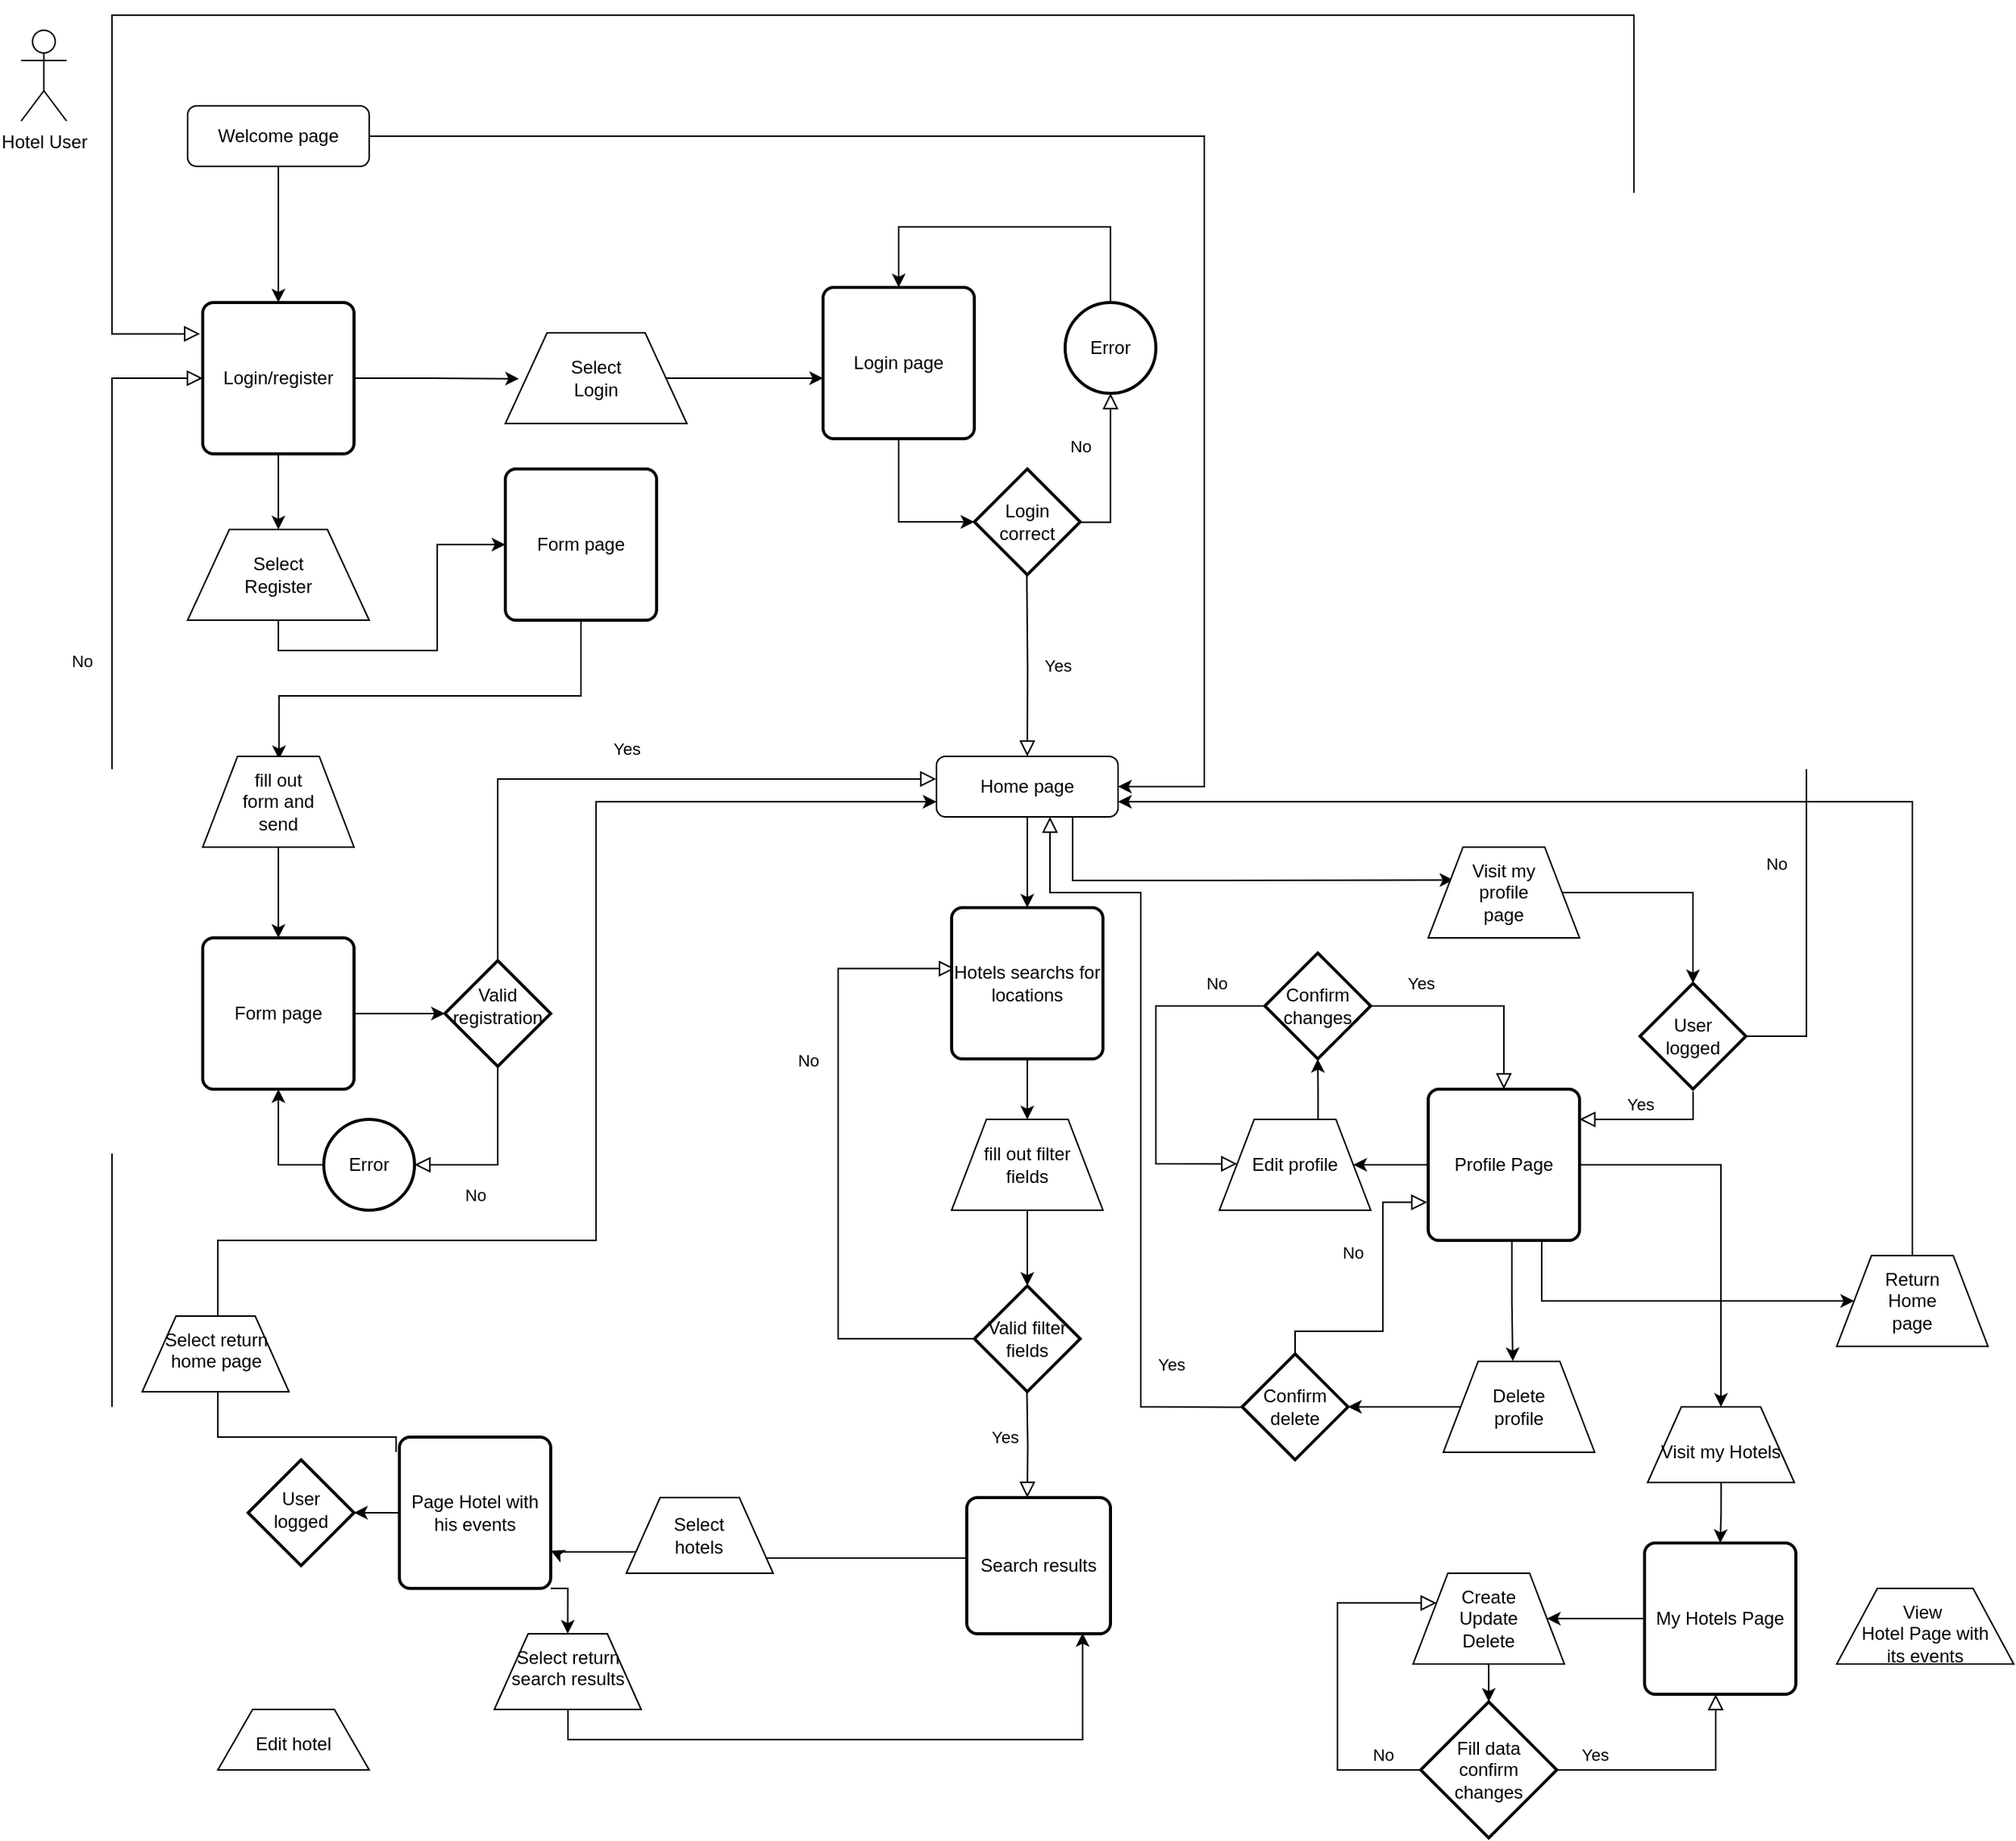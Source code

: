 <mxfile version="22.1.3" type="github">
  <diagram id="C5RBs43oDa-KdzZeNtuy" name="Page-1">
    <mxGraphModel dx="1000" dy="1716" grid="1" gridSize="10" guides="1" tooltips="1" connect="1" arrows="1" fold="1" page="1" pageScale="1" pageWidth="827" pageHeight="1169" math="0" shadow="0">
      <root>
        <mxCell id="WIyWlLk6GJQsqaUBKTNV-0" />
        <mxCell id="WIyWlLk6GJQsqaUBKTNV-1" parent="WIyWlLk6GJQsqaUBKTNV-0" />
        <mxCell id="FIhfvnTf2BQYqZ3gfZuZ-0" value="Hotel User" style="shape=umlActor;verticalLabelPosition=bottom;verticalAlign=top;html=1;outlineConnect=0;" parent="WIyWlLk6GJQsqaUBKTNV-1" vertex="1">
          <mxGeometry x="20" y="10" width="30" height="60" as="geometry" />
        </mxCell>
        <mxCell id="FIhfvnTf2BQYqZ3gfZuZ-1" style="edgeStyle=orthogonalEdgeStyle;rounded=0;orthogonalLoop=1;jettySize=auto;html=1;exitX=0.5;exitY=1;exitDx=0;exitDy=0;" parent="WIyWlLk6GJQsqaUBKTNV-1" source="FIhfvnTf2BQYqZ3gfZuZ-2" target="FIhfvnTf2BQYqZ3gfZuZ-8" edge="1">
          <mxGeometry relative="1" as="geometry" />
        </mxCell>
        <mxCell id="FIhfvnTf2BQYqZ3gfZuZ-2" value="Welcome page" style="rounded=1;whiteSpace=wrap;html=1;fontSize=12;glass=0;strokeWidth=1;shadow=0;" parent="WIyWlLk6GJQsqaUBKTNV-1" vertex="1">
          <mxGeometry x="130" y="60" width="120" height="40" as="geometry" />
        </mxCell>
        <mxCell id="FIhfvnTf2BQYqZ3gfZuZ-3" value="Yes" style="rounded=0;html=1;jettySize=auto;orthogonalLoop=1;fontSize=11;endArrow=block;endFill=0;endSize=8;strokeWidth=1;shadow=0;labelBackgroundColor=none;edgeStyle=orthogonalEdgeStyle;" parent="WIyWlLk6GJQsqaUBKTNV-1" edge="1">
          <mxGeometry x="-0.152" y="-15" relative="1" as="geometry">
            <mxPoint as="offset" />
            <mxPoint x="684.75" y="910" as="sourcePoint" />
            <mxPoint x="685" y="980" as="targetPoint" />
          </mxGeometry>
        </mxCell>
        <mxCell id="FIhfvnTf2BQYqZ3gfZuZ-4" value="No" style="rounded=0;html=1;jettySize=auto;orthogonalLoop=1;fontSize=11;endArrow=block;endFill=0;endSize=8;strokeWidth=1;shadow=0;labelBackgroundColor=none;edgeStyle=orthogonalEdgeStyle;entryX=0.021;entryY=0.403;entryDx=0;entryDy=0;entryPerimeter=0;exitX=0;exitY=0.5;exitDx=0;exitDy=0;exitPerimeter=0;" parent="WIyWlLk6GJQsqaUBKTNV-1" source="FIhfvnTf2BQYqZ3gfZuZ-41" target="FIhfvnTf2BQYqZ3gfZuZ-38" edge="1">
          <mxGeometry x="0.333" y="20" relative="1" as="geometry">
            <mxPoint as="offset" />
            <mxPoint x="650" y="870" as="sourcePoint" />
            <mxPoint x="650" y="980" as="targetPoint" />
            <Array as="points">
              <mxPoint x="560" y="875" />
              <mxPoint x="560" y="630" />
            </Array>
          </mxGeometry>
        </mxCell>
        <mxCell id="FIhfvnTf2BQYqZ3gfZuZ-5" style="edgeStyle=orthogonalEdgeStyle;rounded=0;orthogonalLoop=1;jettySize=auto;html=1;exitX=0.5;exitY=1;exitDx=0;exitDy=0;entryX=0.5;entryY=0;entryDx=0;entryDy=0;" parent="WIyWlLk6GJQsqaUBKTNV-1" source="FIhfvnTf2BQYqZ3gfZuZ-6" target="FIhfvnTf2BQYqZ3gfZuZ-38" edge="1">
          <mxGeometry relative="1" as="geometry" />
        </mxCell>
        <mxCell id="FIhfvnTf2BQYqZ3gfZuZ-73" style="edgeStyle=orthogonalEdgeStyle;rounded=0;orthogonalLoop=1;jettySize=auto;html=1;exitX=0.75;exitY=1;exitDx=0;exitDy=0;entryX=0.834;entryY=0.362;entryDx=0;entryDy=0;entryPerimeter=0;" parent="WIyWlLk6GJQsqaUBKTNV-1" source="FIhfvnTf2BQYqZ3gfZuZ-6" target="FIhfvnTf2BQYqZ3gfZuZ-72" edge="1">
          <mxGeometry relative="1" as="geometry">
            <Array as="points">
              <mxPoint x="715" y="572" />
              <mxPoint x="811" y="572" />
            </Array>
          </mxGeometry>
        </mxCell>
        <mxCell id="FIhfvnTf2BQYqZ3gfZuZ-6" value="Home page" style="rounded=1;whiteSpace=wrap;html=1;fontSize=12;glass=0;strokeWidth=1;shadow=0;" parent="WIyWlLk6GJQsqaUBKTNV-1" vertex="1">
          <mxGeometry x="625" y="490" width="120" height="40" as="geometry" />
        </mxCell>
        <mxCell id="FIhfvnTf2BQYqZ3gfZuZ-7" style="edgeStyle=orthogonalEdgeStyle;rounded=0;orthogonalLoop=1;jettySize=auto;html=1;exitX=0.5;exitY=1;exitDx=0;exitDy=0;entryX=0.5;entryY=1;entryDx=0;entryDy=0;" parent="WIyWlLk6GJQsqaUBKTNV-1" source="FIhfvnTf2BQYqZ3gfZuZ-8" target="FIhfvnTf2BQYqZ3gfZuZ-21" edge="1">
          <mxGeometry relative="1" as="geometry" />
        </mxCell>
        <mxCell id="FIhfvnTf2BQYqZ3gfZuZ-8" value="Login/register" style="rounded=1;whiteSpace=wrap;html=1;absoluteArcSize=1;arcSize=14;strokeWidth=2;" parent="WIyWlLk6GJQsqaUBKTNV-1" vertex="1">
          <mxGeometry x="140" y="190" width="100" height="100" as="geometry" />
        </mxCell>
        <mxCell id="FIhfvnTf2BQYqZ3gfZuZ-9" value="" style="verticalLabelPosition=middle;verticalAlign=middle;html=1;shape=trapezoid;perimeter=trapezoidPerimeter;whiteSpace=wrap;size=0.23;arcSize=10;flipV=1;labelPosition=center;align=center;rotation=-180;" parent="WIyWlLk6GJQsqaUBKTNV-1" vertex="1">
          <mxGeometry x="340" y="210" width="120" height="60" as="geometry" />
        </mxCell>
        <mxCell id="FIhfvnTf2BQYqZ3gfZuZ-10" value="Select Login" style="text;html=1;strokeColor=none;fillColor=none;align=center;verticalAlign=middle;whiteSpace=wrap;rounded=0;" parent="WIyWlLk6GJQsqaUBKTNV-1" vertex="1">
          <mxGeometry x="150" y="345" width="60" height="30" as="geometry" />
        </mxCell>
        <mxCell id="FIhfvnTf2BQYqZ3gfZuZ-11" style="edgeStyle=orthogonalEdgeStyle;rounded=0;orthogonalLoop=1;jettySize=auto;html=1;exitX=1;exitY=0.5;exitDx=0;exitDy=0;entryX=0.925;entryY=0.506;entryDx=0;entryDy=0;entryPerimeter=0;" parent="WIyWlLk6GJQsqaUBKTNV-1" source="FIhfvnTf2BQYqZ3gfZuZ-8" target="FIhfvnTf2BQYqZ3gfZuZ-9" edge="1">
          <mxGeometry relative="1" as="geometry" />
        </mxCell>
        <mxCell id="FIhfvnTf2BQYqZ3gfZuZ-12" style="edgeStyle=orthogonalEdgeStyle;rounded=0;orthogonalLoop=1;jettySize=auto;html=1;exitX=0.5;exitY=1;exitDx=0;exitDy=0;entryX=0;entryY=0.5;entryDx=0;entryDy=0;entryPerimeter=0;" parent="WIyWlLk6GJQsqaUBKTNV-1" source="FIhfvnTf2BQYqZ3gfZuZ-13" target="FIhfvnTf2BQYqZ3gfZuZ-15" edge="1">
          <mxGeometry relative="1" as="geometry">
            <mxPoint x="600.333" y="340" as="targetPoint" />
          </mxGeometry>
        </mxCell>
        <mxCell id="FIhfvnTf2BQYqZ3gfZuZ-13" value="Login page" style="rounded=1;whiteSpace=wrap;html=1;absoluteArcSize=1;arcSize=14;strokeWidth=2;" parent="WIyWlLk6GJQsqaUBKTNV-1" vertex="1">
          <mxGeometry x="550" y="180" width="100" height="100" as="geometry" />
        </mxCell>
        <mxCell id="FIhfvnTf2BQYqZ3gfZuZ-14" style="edgeStyle=orthogonalEdgeStyle;rounded=0;orthogonalLoop=1;jettySize=auto;html=1;exitX=0;exitY=0.5;exitDx=0;exitDy=0;entryX=0;entryY=0.6;entryDx=0;entryDy=0;entryPerimeter=0;" parent="WIyWlLk6GJQsqaUBKTNV-1" source="FIhfvnTf2BQYqZ3gfZuZ-9" target="FIhfvnTf2BQYqZ3gfZuZ-13" edge="1">
          <mxGeometry relative="1" as="geometry">
            <mxPoint x="500" y="240" as="targetPoint" />
          </mxGeometry>
        </mxCell>
        <mxCell id="FIhfvnTf2BQYqZ3gfZuZ-15" value="Login correct" style="strokeWidth=2;html=1;shape=mxgraph.flowchart.decision;whiteSpace=wrap;" parent="WIyWlLk6GJQsqaUBKTNV-1" vertex="1">
          <mxGeometry x="650" y="300" width="70" height="70" as="geometry" />
        </mxCell>
        <mxCell id="FIhfvnTf2BQYqZ3gfZuZ-16" style="edgeStyle=orthogonalEdgeStyle;rounded=0;orthogonalLoop=1;jettySize=auto;html=1;exitX=0.5;exitY=0;exitDx=0;exitDy=0;exitPerimeter=0;entryX=0.5;entryY=0;entryDx=0;entryDy=0;" parent="WIyWlLk6GJQsqaUBKTNV-1" source="FIhfvnTf2BQYqZ3gfZuZ-17" target="FIhfvnTf2BQYqZ3gfZuZ-13" edge="1">
          <mxGeometry relative="1" as="geometry">
            <Array as="points">
              <mxPoint x="740" y="140" />
              <mxPoint x="600" y="140" />
            </Array>
          </mxGeometry>
        </mxCell>
        <mxCell id="FIhfvnTf2BQYqZ3gfZuZ-17" value="Error" style="strokeWidth=2;html=1;shape=mxgraph.flowchart.start_2;whiteSpace=wrap;" parent="WIyWlLk6GJQsqaUBKTNV-1" vertex="1">
          <mxGeometry x="710" y="190" width="60" height="60" as="geometry" />
        </mxCell>
        <mxCell id="FIhfvnTf2BQYqZ3gfZuZ-18" value="Yes" style="rounded=0;html=1;jettySize=auto;orthogonalLoop=1;fontSize=11;endArrow=block;endFill=0;endSize=8;strokeWidth=1;shadow=0;labelBackgroundColor=none;edgeStyle=orthogonalEdgeStyle;" parent="WIyWlLk6GJQsqaUBKTNV-1" target="FIhfvnTf2BQYqZ3gfZuZ-6" edge="1">
          <mxGeometry y="20" relative="1" as="geometry">
            <mxPoint as="offset" />
            <mxPoint x="684.67" y="370" as="sourcePoint" />
            <mxPoint x="684.67" y="510" as="targetPoint" />
          </mxGeometry>
        </mxCell>
        <mxCell id="FIhfvnTf2BQYqZ3gfZuZ-19" value="No" style="rounded=0;html=1;jettySize=auto;orthogonalLoop=1;fontSize=11;endArrow=block;endFill=0;endSize=8;strokeWidth=1;shadow=0;labelBackgroundColor=none;edgeStyle=orthogonalEdgeStyle;entryX=0.5;entryY=1;entryDx=0;entryDy=0;entryPerimeter=0;exitX=0.986;exitY=0.504;exitDx=0;exitDy=0;exitPerimeter=0;" parent="WIyWlLk6GJQsqaUBKTNV-1" source="FIhfvnTf2BQYqZ3gfZuZ-15" target="FIhfvnTf2BQYqZ3gfZuZ-17" edge="1">
          <mxGeometry x="0.333" y="20" relative="1" as="geometry">
            <mxPoint as="offset" />
            <mxPoint x="720" y="340" as="sourcePoint" />
            <mxPoint x="720" y="450" as="targetPoint" />
            <Array as="points">
              <mxPoint x="740" y="335" />
            </Array>
          </mxGeometry>
        </mxCell>
        <mxCell id="FIhfvnTf2BQYqZ3gfZuZ-20" style="edgeStyle=orthogonalEdgeStyle;rounded=0;orthogonalLoop=1;jettySize=auto;html=1;exitX=0.5;exitY=0;exitDx=0;exitDy=0;" parent="WIyWlLk6GJQsqaUBKTNV-1" source="FIhfvnTf2BQYqZ3gfZuZ-21" target="FIhfvnTf2BQYqZ3gfZuZ-25" edge="1">
          <mxGeometry relative="1" as="geometry" />
        </mxCell>
        <mxCell id="FIhfvnTf2BQYqZ3gfZuZ-21" value="" style="verticalLabelPosition=middle;verticalAlign=middle;html=1;shape=trapezoid;perimeter=trapezoidPerimeter;whiteSpace=wrap;size=0.23;arcSize=10;flipV=1;labelPosition=center;align=center;rotation=-180;" parent="WIyWlLk6GJQsqaUBKTNV-1" vertex="1">
          <mxGeometry x="130" y="340" width="120" height="60" as="geometry" />
        </mxCell>
        <mxCell id="FIhfvnTf2BQYqZ3gfZuZ-22" value="Select Login" style="text;html=1;strokeColor=none;fillColor=none;align=center;verticalAlign=middle;whiteSpace=wrap;rounded=0;" parent="WIyWlLk6GJQsqaUBKTNV-1" vertex="1">
          <mxGeometry x="370" y="225" width="60" height="30" as="geometry" />
        </mxCell>
        <mxCell id="FIhfvnTf2BQYqZ3gfZuZ-23" value="Select Register" style="text;html=1;strokeColor=none;fillColor=none;align=center;verticalAlign=middle;whiteSpace=wrap;rounded=0;" parent="WIyWlLk6GJQsqaUBKTNV-1" vertex="1">
          <mxGeometry x="160" y="355" width="60" height="30" as="geometry" />
        </mxCell>
        <mxCell id="FIhfvnTf2BQYqZ3gfZuZ-24" style="edgeStyle=orthogonalEdgeStyle;rounded=0;orthogonalLoop=1;jettySize=auto;html=1;exitX=0.5;exitY=1;exitDx=0;exitDy=0;entryX=0.496;entryY=0.031;entryDx=0;entryDy=0;entryPerimeter=0;" parent="WIyWlLk6GJQsqaUBKTNV-1" source="FIhfvnTf2BQYqZ3gfZuZ-25" target="FIhfvnTf2BQYqZ3gfZuZ-27" edge="1">
          <mxGeometry relative="1" as="geometry">
            <Array as="points">
              <mxPoint x="390" y="450" />
              <mxPoint x="190" y="450" />
            </Array>
          </mxGeometry>
        </mxCell>
        <mxCell id="FIhfvnTf2BQYqZ3gfZuZ-25" value="Form page" style="rounded=1;whiteSpace=wrap;html=1;absoluteArcSize=1;arcSize=14;strokeWidth=2;" parent="WIyWlLk6GJQsqaUBKTNV-1" vertex="1">
          <mxGeometry x="340" y="300" width="100" height="100" as="geometry" />
        </mxCell>
        <mxCell id="FIhfvnTf2BQYqZ3gfZuZ-26" style="edgeStyle=orthogonalEdgeStyle;rounded=0;orthogonalLoop=1;jettySize=auto;html=1;exitX=0.5;exitY=0;exitDx=0;exitDy=0;" parent="WIyWlLk6GJQsqaUBKTNV-1" source="FIhfvnTf2BQYqZ3gfZuZ-27" target="FIhfvnTf2BQYqZ3gfZuZ-29" edge="1">
          <mxGeometry relative="1" as="geometry" />
        </mxCell>
        <mxCell id="FIhfvnTf2BQYqZ3gfZuZ-27" value="" style="verticalLabelPosition=middle;verticalAlign=middle;html=1;shape=trapezoid;perimeter=trapezoidPerimeter;whiteSpace=wrap;size=0.23;arcSize=10;flipV=1;labelPosition=center;align=center;rotation=-180;" parent="WIyWlLk6GJQsqaUBKTNV-1" vertex="1">
          <mxGeometry x="140" y="490" width="100" height="60" as="geometry" />
        </mxCell>
        <mxCell id="FIhfvnTf2BQYqZ3gfZuZ-28" value="fill out form and send" style="text;html=1;strokeColor=none;fillColor=none;align=center;verticalAlign=middle;whiteSpace=wrap;rounded=0;" parent="WIyWlLk6GJQsqaUBKTNV-1" vertex="1">
          <mxGeometry x="160" y="505" width="60" height="30" as="geometry" />
        </mxCell>
        <mxCell id="FIhfvnTf2BQYqZ3gfZuZ-29" value="Form page" style="rounded=1;whiteSpace=wrap;html=1;absoluteArcSize=1;arcSize=14;strokeWidth=2;" parent="WIyWlLk6GJQsqaUBKTNV-1" vertex="1">
          <mxGeometry x="140" y="610" width="100" height="100" as="geometry" />
        </mxCell>
        <mxCell id="FIhfvnTf2BQYqZ3gfZuZ-30" value="" style="strokeWidth=2;html=1;shape=mxgraph.flowchart.decision;whiteSpace=wrap;" parent="WIyWlLk6GJQsqaUBKTNV-1" vertex="1">
          <mxGeometry x="300" y="625" width="70" height="70" as="geometry" />
        </mxCell>
        <mxCell id="FIhfvnTf2BQYqZ3gfZuZ-31" value="Valid registration" style="text;html=1;strokeColor=none;fillColor=none;align=center;verticalAlign=middle;whiteSpace=wrap;rounded=0;" parent="WIyWlLk6GJQsqaUBKTNV-1" vertex="1">
          <mxGeometry x="305" y="640" width="60" height="30" as="geometry" />
        </mxCell>
        <mxCell id="FIhfvnTf2BQYqZ3gfZuZ-32" value="Yes" style="rounded=0;html=1;jettySize=auto;orthogonalLoop=1;fontSize=11;endArrow=block;endFill=0;endSize=8;strokeWidth=1;shadow=0;labelBackgroundColor=none;edgeStyle=orthogonalEdgeStyle;exitX=0.5;exitY=0;exitDx=0;exitDy=0;exitPerimeter=0;entryX=-0.002;entryY=0.374;entryDx=0;entryDy=0;entryPerimeter=0;" parent="WIyWlLk6GJQsqaUBKTNV-1" source="FIhfvnTf2BQYqZ3gfZuZ-30" target="FIhfvnTf2BQYqZ3gfZuZ-6" edge="1">
          <mxGeometry y="20" relative="1" as="geometry">
            <mxPoint as="offset" />
            <mxPoint x="340.03" y="614.99" as="sourcePoint" />
            <mxPoint x="340.0" y="705.014" as="targetPoint" />
          </mxGeometry>
        </mxCell>
        <mxCell id="FIhfvnTf2BQYqZ3gfZuZ-33" style="edgeStyle=orthogonalEdgeStyle;rounded=0;orthogonalLoop=1;jettySize=auto;html=1;exitX=1;exitY=0.5;exitDx=0;exitDy=0;entryX=0;entryY=0.5;entryDx=0;entryDy=0;entryPerimeter=0;" parent="WIyWlLk6GJQsqaUBKTNV-1" source="FIhfvnTf2BQYqZ3gfZuZ-29" target="FIhfvnTf2BQYqZ3gfZuZ-30" edge="1">
          <mxGeometry relative="1" as="geometry" />
        </mxCell>
        <mxCell id="FIhfvnTf2BQYqZ3gfZuZ-34" style="edgeStyle=orthogonalEdgeStyle;rounded=0;orthogonalLoop=1;jettySize=auto;html=1;exitX=0;exitY=0.5;exitDx=0;exitDy=0;exitPerimeter=0;entryX=0.5;entryY=1;entryDx=0;entryDy=0;" parent="WIyWlLk6GJQsqaUBKTNV-1" source="FIhfvnTf2BQYqZ3gfZuZ-35" target="FIhfvnTf2BQYqZ3gfZuZ-29" edge="1">
          <mxGeometry relative="1" as="geometry" />
        </mxCell>
        <mxCell id="FIhfvnTf2BQYqZ3gfZuZ-35" value="Error" style="strokeWidth=2;html=1;shape=mxgraph.flowchart.start_2;whiteSpace=wrap;" parent="WIyWlLk6GJQsqaUBKTNV-1" vertex="1">
          <mxGeometry x="220" y="730" width="60" height="60" as="geometry" />
        </mxCell>
        <mxCell id="FIhfvnTf2BQYqZ3gfZuZ-36" value="No" style="rounded=0;html=1;jettySize=auto;orthogonalLoop=1;fontSize=11;endArrow=block;endFill=0;endSize=8;strokeWidth=1;shadow=0;labelBackgroundColor=none;edgeStyle=orthogonalEdgeStyle;entryX=1;entryY=0.5;entryDx=0;entryDy=0;entryPerimeter=0;exitX=0.5;exitY=1;exitDx=0;exitDy=0;exitPerimeter=0;" parent="WIyWlLk6GJQsqaUBKTNV-1" source="FIhfvnTf2BQYqZ3gfZuZ-30" target="FIhfvnTf2BQYqZ3gfZuZ-35" edge="1">
          <mxGeometry x="0.333" y="20" relative="1" as="geometry">
            <mxPoint as="offset" />
            <mxPoint x="334.77" y="835" as="sourcePoint" />
            <mxPoint x="334.77" y="945" as="targetPoint" />
            <Array as="points">
              <mxPoint x="335" y="760" />
              <mxPoint x="300" y="760" />
            </Array>
          </mxGeometry>
        </mxCell>
        <mxCell id="FIhfvnTf2BQYqZ3gfZuZ-37" style="edgeStyle=orthogonalEdgeStyle;rounded=0;orthogonalLoop=1;jettySize=auto;html=1;exitX=0.5;exitY=1;exitDx=0;exitDy=0;entryX=0.5;entryY=1;entryDx=0;entryDy=0;" parent="WIyWlLk6GJQsqaUBKTNV-1" source="FIhfvnTf2BQYqZ3gfZuZ-38" target="FIhfvnTf2BQYqZ3gfZuZ-39" edge="1">
          <mxGeometry relative="1" as="geometry" />
        </mxCell>
        <mxCell id="FIhfvnTf2BQYqZ3gfZuZ-38" value="Hotels searchs for locations" style="rounded=1;whiteSpace=wrap;html=1;absoluteArcSize=1;arcSize=14;strokeWidth=2;" parent="WIyWlLk6GJQsqaUBKTNV-1" vertex="1">
          <mxGeometry x="635" y="590" width="100" height="100" as="geometry" />
        </mxCell>
        <mxCell id="FIhfvnTf2BQYqZ3gfZuZ-39" value="" style="verticalLabelPosition=middle;verticalAlign=middle;html=1;shape=trapezoid;perimeter=trapezoidPerimeter;whiteSpace=wrap;size=0.23;arcSize=10;flipV=1;labelPosition=center;align=center;rotation=-180;" parent="WIyWlLk6GJQsqaUBKTNV-1" vertex="1">
          <mxGeometry x="635" y="730" width="100" height="60" as="geometry" />
        </mxCell>
        <mxCell id="FIhfvnTf2BQYqZ3gfZuZ-40" value="fill out filter fields" style="text;html=1;strokeColor=none;fillColor=none;align=center;verticalAlign=middle;whiteSpace=wrap;rounded=0;" parent="WIyWlLk6GJQsqaUBKTNV-1" vertex="1">
          <mxGeometry x="655" y="745" width="60" height="30" as="geometry" />
        </mxCell>
        <mxCell id="FIhfvnTf2BQYqZ3gfZuZ-41" value="Valid filter fields" style="strokeWidth=2;html=1;shape=mxgraph.flowchart.decision;whiteSpace=wrap;" parent="WIyWlLk6GJQsqaUBKTNV-1" vertex="1">
          <mxGeometry x="650" y="840" width="70" height="70" as="geometry" />
        </mxCell>
        <mxCell id="FIhfvnTf2BQYqZ3gfZuZ-42" style="edgeStyle=orthogonalEdgeStyle;rounded=0;orthogonalLoop=1;jettySize=auto;html=1;exitX=0.5;exitY=0;exitDx=0;exitDy=0;entryX=0.5;entryY=0;entryDx=0;entryDy=0;entryPerimeter=0;" parent="WIyWlLk6GJQsqaUBKTNV-1" source="FIhfvnTf2BQYqZ3gfZuZ-39" target="FIhfvnTf2BQYqZ3gfZuZ-41" edge="1">
          <mxGeometry relative="1" as="geometry" />
        </mxCell>
        <mxCell id="FIhfvnTf2BQYqZ3gfZuZ-43" style="edgeStyle=orthogonalEdgeStyle;rounded=0;orthogonalLoop=1;jettySize=auto;html=1;exitX=0;exitY=0.5;exitDx=0;exitDy=0;entryX=0.143;entryY=0.405;entryDx=0;entryDy=0;entryPerimeter=0;" parent="WIyWlLk6GJQsqaUBKTNV-1" source="FIhfvnTf2BQYqZ3gfZuZ-44" target="FIhfvnTf2BQYqZ3gfZuZ-53" edge="1">
          <mxGeometry relative="1" as="geometry">
            <Array as="points">
              <mxPoint x="645" y="1020" />
            </Array>
          </mxGeometry>
        </mxCell>
        <mxCell id="FIhfvnTf2BQYqZ3gfZuZ-44" value="Search results" style="rounded=1;whiteSpace=wrap;html=1;absoluteArcSize=1;arcSize=14;strokeWidth=2;" parent="WIyWlLk6GJQsqaUBKTNV-1" vertex="1">
          <mxGeometry x="645" y="980" width="95" height="90" as="geometry" />
        </mxCell>
        <mxCell id="FIhfvnTf2BQYqZ3gfZuZ-50" style="edgeStyle=orthogonalEdgeStyle;rounded=0;orthogonalLoop=1;jettySize=auto;html=1;exitX=-0.022;exitY=0.099;exitDx=0;exitDy=0;entryX=0;entryY=0.75;entryDx=0;entryDy=0;exitPerimeter=0;" parent="WIyWlLk6GJQsqaUBKTNV-1" source="FIhfvnTf2BQYqZ3gfZuZ-51" target="FIhfvnTf2BQYqZ3gfZuZ-6" edge="1">
          <mxGeometry relative="1" as="geometry">
            <Array as="points">
              <mxPoint x="268" y="940" />
              <mxPoint x="150" y="940" />
              <mxPoint x="150" y="810" />
              <mxPoint x="400" y="810" />
              <mxPoint x="400" y="520" />
            </Array>
          </mxGeometry>
        </mxCell>
        <mxCell id="peFO1UqC1hC2nllYaE9e-25" style="edgeStyle=orthogonalEdgeStyle;rounded=0;orthogonalLoop=1;jettySize=auto;html=1;exitX=1;exitY=1;exitDx=0;exitDy=0;entryX=0.5;entryY=1;entryDx=0;entryDy=0;" edge="1" parent="WIyWlLk6GJQsqaUBKTNV-1" source="FIhfvnTf2BQYqZ3gfZuZ-51" target="FIhfvnTf2BQYqZ3gfZuZ-60">
          <mxGeometry relative="1" as="geometry" />
        </mxCell>
        <mxCell id="FIhfvnTf2BQYqZ3gfZuZ-51" value="Page Hotel with his events" style="rounded=1;whiteSpace=wrap;html=1;absoluteArcSize=1;arcSize=14;strokeWidth=2;" parent="WIyWlLk6GJQsqaUBKTNV-1" vertex="1">
          <mxGeometry x="270" y="940" width="100" height="100" as="geometry" />
        </mxCell>
        <mxCell id="FIhfvnTf2BQYqZ3gfZuZ-53" value="" style="verticalLabelPosition=middle;verticalAlign=middle;html=1;shape=trapezoid;perimeter=trapezoidPerimeter;whiteSpace=wrap;size=0.23;arcSize=10;flipV=1;labelPosition=center;align=center;rotation=-180;" parent="WIyWlLk6GJQsqaUBKTNV-1" vertex="1">
          <mxGeometry x="420" y="980" width="97" height="50" as="geometry" />
        </mxCell>
        <mxCell id="FIhfvnTf2BQYqZ3gfZuZ-54" value="Select hotels" style="text;html=1;strokeColor=none;fillColor=none;align=center;verticalAlign=middle;whiteSpace=wrap;rounded=0;" parent="WIyWlLk6GJQsqaUBKTNV-1" vertex="1">
          <mxGeometry x="437.5" y="990" width="60" height="30" as="geometry" />
        </mxCell>
        <mxCell id="FIhfvnTf2BQYqZ3gfZuZ-55" style="edgeStyle=orthogonalEdgeStyle;rounded=0;orthogonalLoop=1;jettySize=auto;html=1;entryX=1;entryY=0.75;entryDx=0;entryDy=0;exitX=1;exitY=0.25;exitDx=0;exitDy=0;" parent="WIyWlLk6GJQsqaUBKTNV-1" source="FIhfvnTf2BQYqZ3gfZuZ-53" target="FIhfvnTf2BQYqZ3gfZuZ-51" edge="1">
          <mxGeometry relative="1" as="geometry">
            <Array as="points">
              <mxPoint x="372" y="1016" />
            </Array>
            <mxPoint x="372" y="1050" as="sourcePoint" />
            <mxPoint x="287" y="1015" as="targetPoint" />
          </mxGeometry>
        </mxCell>
        <mxCell id="FIhfvnTf2BQYqZ3gfZuZ-58" value="" style="verticalLabelPosition=middle;verticalAlign=middle;html=1;shape=trapezoid;perimeter=trapezoidPerimeter;whiteSpace=wrap;size=0.23;arcSize=10;flipV=1;labelPosition=center;align=center;rotation=-180;" parent="WIyWlLk6GJQsqaUBKTNV-1" vertex="1">
          <mxGeometry x="100" y="860" width="97" height="50" as="geometry" />
        </mxCell>
        <mxCell id="FIhfvnTf2BQYqZ3gfZuZ-59" value="&lt;div&gt;Select return home page&lt;/div&gt;&lt;div&gt;&lt;br&gt;&lt;/div&gt;" style="text;html=1;strokeColor=none;fillColor=none;align=center;verticalAlign=middle;whiteSpace=wrap;rounded=0;" parent="WIyWlLk6GJQsqaUBKTNV-1" vertex="1">
          <mxGeometry x="112.75" y="870" width="71.5" height="40" as="geometry" />
        </mxCell>
        <mxCell id="FIhfvnTf2BQYqZ3gfZuZ-60" value="" style="verticalLabelPosition=middle;verticalAlign=middle;html=1;shape=trapezoid;perimeter=trapezoidPerimeter;whiteSpace=wrap;size=0.23;arcSize=10;flipV=1;labelPosition=center;align=center;rotation=-180;" parent="WIyWlLk6GJQsqaUBKTNV-1" vertex="1">
          <mxGeometry x="332.75" y="1070" width="97" height="50" as="geometry" />
        </mxCell>
        <mxCell id="FIhfvnTf2BQYqZ3gfZuZ-61" value="&lt;div&gt;Select return search results&lt;br&gt;&lt;/div&gt;&lt;div&gt;&lt;br&gt;&lt;/div&gt;" style="text;html=1;strokeColor=none;fillColor=none;align=center;verticalAlign=middle;whiteSpace=wrap;rounded=0;" parent="WIyWlLk6GJQsqaUBKTNV-1" vertex="1">
          <mxGeometry x="332.75" y="1080" width="97.25" height="40" as="geometry" />
        </mxCell>
        <mxCell id="FIhfvnTf2BQYqZ3gfZuZ-66" style="edgeStyle=orthogonalEdgeStyle;rounded=0;orthogonalLoop=1;jettySize=auto;html=1;entryX=1;entryY=0.5;entryDx=0;entryDy=0;exitX=1;exitY=0.5;exitDx=0;exitDy=0;" parent="WIyWlLk6GJQsqaUBKTNV-1" source="FIhfvnTf2BQYqZ3gfZuZ-2" target="FIhfvnTf2BQYqZ3gfZuZ-6" edge="1">
          <mxGeometry relative="1" as="geometry">
            <mxPoint x="305" y="80" as="sourcePoint" />
            <mxPoint x="802.52" y="514.56" as="targetPoint" />
            <Array as="points">
              <mxPoint x="802" y="80" />
              <mxPoint x="802" y="510" />
            </Array>
          </mxGeometry>
        </mxCell>
        <mxCell id="FIhfvnTf2BQYqZ3gfZuZ-67" value="No" style="rounded=0;html=1;jettySize=auto;orthogonalLoop=1;fontSize=11;endArrow=block;endFill=0;endSize=8;strokeWidth=1;shadow=0;labelBackgroundColor=none;edgeStyle=orthogonalEdgeStyle;entryX=0;entryY=0.5;entryDx=0;entryDy=0;" parent="WIyWlLk6GJQsqaUBKTNV-1" target="FIhfvnTf2BQYqZ3gfZuZ-8" edge="1">
          <mxGeometry x="0.333" y="20" relative="1" as="geometry">
            <mxPoint as="offset" />
            <mxPoint x="80" y="920" as="sourcePoint" />
            <mxPoint x="260" y="935" as="targetPoint" />
            <Array as="points">
              <mxPoint x="80" y="240" />
            </Array>
          </mxGeometry>
        </mxCell>
        <mxCell id="FIhfvnTf2BQYqZ3gfZuZ-69" value="" style="strokeWidth=2;html=1;shape=mxgraph.flowchart.decision;whiteSpace=wrap;" parent="WIyWlLk6GJQsqaUBKTNV-1" vertex="1">
          <mxGeometry x="1090" y="640" width="70" height="70" as="geometry" />
        </mxCell>
        <mxCell id="FIhfvnTf2BQYqZ3gfZuZ-70" value="User logged" style="text;html=1;strokeColor=none;fillColor=none;align=center;verticalAlign=middle;whiteSpace=wrap;rounded=0;" parent="WIyWlLk6GJQsqaUBKTNV-1" vertex="1">
          <mxGeometry x="1095" y="655" width="60" height="40" as="geometry" />
        </mxCell>
        <mxCell id="FIhfvnTf2BQYqZ3gfZuZ-100" style="edgeStyle=orthogonalEdgeStyle;rounded=0;orthogonalLoop=1;jettySize=auto;html=1;exitX=0.75;exitY=1;exitDx=0;exitDy=0;entryX=1;entryY=0.5;entryDx=0;entryDy=0;" parent="WIyWlLk6GJQsqaUBKTNV-1" source="FIhfvnTf2BQYqZ3gfZuZ-71" target="FIhfvnTf2BQYqZ3gfZuZ-97" edge="1">
          <mxGeometry relative="1" as="geometry">
            <Array as="points">
              <mxPoint x="1025" y="850" />
              <mxPoint x="1070" y="850" />
              <mxPoint x="1070" y="850" />
            </Array>
          </mxGeometry>
        </mxCell>
        <mxCell id="peFO1UqC1hC2nllYaE9e-4" style="edgeStyle=orthogonalEdgeStyle;rounded=0;orthogonalLoop=1;jettySize=auto;html=1;exitX=1;exitY=0.5;exitDx=0;exitDy=0;entryX=0.5;entryY=1;entryDx=0;entryDy=0;" edge="1" parent="WIyWlLk6GJQsqaUBKTNV-1" source="FIhfvnTf2BQYqZ3gfZuZ-71" target="peFO1UqC1hC2nllYaE9e-1">
          <mxGeometry relative="1" as="geometry">
            <mxPoint x="1170" y="750" as="targetPoint" />
          </mxGeometry>
        </mxCell>
        <mxCell id="FIhfvnTf2BQYqZ3gfZuZ-71" value="&lt;div&gt;Profile Page&lt;/div&gt;" style="rounded=1;whiteSpace=wrap;html=1;absoluteArcSize=1;arcSize=14;strokeWidth=2;" parent="WIyWlLk6GJQsqaUBKTNV-1" vertex="1">
          <mxGeometry x="950" y="710" width="100" height="100" as="geometry" />
        </mxCell>
        <mxCell id="FIhfvnTf2BQYqZ3gfZuZ-72" value="" style="verticalLabelPosition=middle;verticalAlign=middle;html=1;shape=trapezoid;perimeter=trapezoidPerimeter;whiteSpace=wrap;size=0.23;arcSize=10;flipV=1;labelPosition=center;align=center;rotation=-180;" parent="WIyWlLk6GJQsqaUBKTNV-1" vertex="1">
          <mxGeometry x="950" y="550" width="100" height="60" as="geometry" />
        </mxCell>
        <mxCell id="FIhfvnTf2BQYqZ3gfZuZ-74" value="Visit my profile page" style="text;html=1;strokeColor=none;fillColor=none;align=center;verticalAlign=middle;whiteSpace=wrap;rounded=0;" parent="WIyWlLk6GJQsqaUBKTNV-1" vertex="1">
          <mxGeometry x="970" y="565" width="60" height="30" as="geometry" />
        </mxCell>
        <mxCell id="FIhfvnTf2BQYqZ3gfZuZ-76" style="edgeStyle=orthogonalEdgeStyle;rounded=0;orthogonalLoop=1;jettySize=auto;html=1;entryX=0.5;entryY=0;entryDx=0;entryDy=0;entryPerimeter=0;exitX=0;exitY=0.5;exitDx=0;exitDy=0;" parent="WIyWlLk6GJQsqaUBKTNV-1" source="FIhfvnTf2BQYqZ3gfZuZ-72" target="FIhfvnTf2BQYqZ3gfZuZ-69" edge="1">
          <mxGeometry relative="1" as="geometry">
            <mxPoint x="1040" y="580" as="sourcePoint" />
          </mxGeometry>
        </mxCell>
        <mxCell id="FIhfvnTf2BQYqZ3gfZuZ-77" value="Yes" style="rounded=0;html=1;jettySize=auto;orthogonalLoop=1;fontSize=11;endArrow=block;endFill=0;endSize=8;strokeWidth=1;shadow=0;labelBackgroundColor=none;edgeStyle=orthogonalEdgeStyle;exitX=0.501;exitY=1.022;exitDx=0;exitDy=0;exitPerimeter=0;" parent="WIyWlLk6GJQsqaUBKTNV-1" source="FIhfvnTf2BQYqZ3gfZuZ-69" edge="1">
          <mxGeometry x="0.145" y="-10" relative="1" as="geometry">
            <mxPoint as="offset" />
            <mxPoint x="1130" y="810" as="sourcePoint" />
            <mxPoint x="1050" y="730" as="targetPoint" />
            <Array as="points">
              <mxPoint x="1125" y="730" />
              <mxPoint x="1050" y="730" />
            </Array>
          </mxGeometry>
        </mxCell>
        <mxCell id="FIhfvnTf2BQYqZ3gfZuZ-78" value="No" style="rounded=0;html=1;jettySize=auto;orthogonalLoop=1;fontSize=11;endArrow=block;endFill=0;endSize=8;strokeWidth=1;shadow=0;labelBackgroundColor=none;edgeStyle=orthogonalEdgeStyle;entryX=-0.018;entryY=0.207;entryDx=0;entryDy=0;entryPerimeter=0;exitX=1;exitY=0.5;exitDx=0;exitDy=0;exitPerimeter=0;" parent="WIyWlLk6GJQsqaUBKTNV-1" source="FIhfvnTf2BQYqZ3gfZuZ-69" target="FIhfvnTf2BQYqZ3gfZuZ-8" edge="1">
          <mxGeometry x="-0.853" y="20" relative="1" as="geometry">
            <mxPoint as="offset" />
            <mxPoint x="1096.47" y="465" as="sourcePoint" />
            <mxPoint x="1163.5" y="190" as="targetPoint" />
            <Array as="points">
              <mxPoint x="1200" y="675" />
              <mxPoint x="1200" y="435" />
              <mxPoint x="1086" y="435" />
              <mxPoint x="1086" />
              <mxPoint x="80" />
              <mxPoint x="80" y="211" />
            </Array>
          </mxGeometry>
        </mxCell>
        <mxCell id="FIhfvnTf2BQYqZ3gfZuZ-79" value="" style="strokeWidth=2;html=1;shape=mxgraph.flowchart.decision;whiteSpace=wrap;" parent="WIyWlLk6GJQsqaUBKTNV-1" vertex="1">
          <mxGeometry x="842" y="620" width="70" height="70" as="geometry" />
        </mxCell>
        <mxCell id="FIhfvnTf2BQYqZ3gfZuZ-80" value="Confirm changes" style="text;html=1;strokeColor=none;fillColor=none;align=center;verticalAlign=middle;whiteSpace=wrap;rounded=0;" parent="WIyWlLk6GJQsqaUBKTNV-1" vertex="1">
          <mxGeometry x="847" y="635" width="60" height="40" as="geometry" />
        </mxCell>
        <mxCell id="FIhfvnTf2BQYqZ3gfZuZ-82" value="" style="verticalLabelPosition=middle;verticalAlign=middle;html=1;shape=trapezoid;perimeter=trapezoidPerimeter;whiteSpace=wrap;size=0.23;arcSize=10;flipV=1;labelPosition=center;align=center;rotation=-180;" parent="WIyWlLk6GJQsqaUBKTNV-1" vertex="1">
          <mxGeometry x="812" y="730" width="100" height="60" as="geometry" />
        </mxCell>
        <mxCell id="FIhfvnTf2BQYqZ3gfZuZ-83" value="Edit profile" style="text;html=1;strokeColor=none;fillColor=none;align=center;verticalAlign=middle;whiteSpace=wrap;rounded=0;" parent="WIyWlLk6GJQsqaUBKTNV-1" vertex="1">
          <mxGeometry x="832" y="745" width="60" height="30" as="geometry" />
        </mxCell>
        <mxCell id="FIhfvnTf2BQYqZ3gfZuZ-84" style="edgeStyle=orthogonalEdgeStyle;rounded=0;orthogonalLoop=1;jettySize=auto;html=1;exitX=0;exitY=0.5;exitDx=0;exitDy=0;entryX=0;entryY=0.5;entryDx=0;entryDy=0;" parent="WIyWlLk6GJQsqaUBKTNV-1" source="FIhfvnTf2BQYqZ3gfZuZ-71" target="FIhfvnTf2BQYqZ3gfZuZ-82" edge="1">
          <mxGeometry relative="1" as="geometry" />
        </mxCell>
        <mxCell id="FIhfvnTf2BQYqZ3gfZuZ-85" value="Yes" style="rounded=0;html=1;jettySize=auto;orthogonalLoop=1;fontSize=11;endArrow=block;endFill=0;endSize=8;strokeWidth=1;shadow=0;labelBackgroundColor=none;edgeStyle=orthogonalEdgeStyle;entryX=0.5;entryY=0;entryDx=0;entryDy=0;exitX=1;exitY=0.5;exitDx=0;exitDy=0;exitPerimeter=0;" parent="WIyWlLk6GJQsqaUBKTNV-1" source="FIhfvnTf2BQYqZ3gfZuZ-79" target="FIhfvnTf2BQYqZ3gfZuZ-71" edge="1">
          <mxGeometry x="-0.537" y="15" relative="1" as="geometry">
            <mxPoint as="offset" />
            <mxPoint x="969.98" y="645.98" as="sourcePoint" />
            <mxPoint x="894.98" y="694.98" as="targetPoint" />
            <Array as="points">
              <mxPoint x="1000" y="655" />
            </Array>
          </mxGeometry>
        </mxCell>
        <mxCell id="FIhfvnTf2BQYqZ3gfZuZ-86" value="No" style="rounded=0;html=1;jettySize=auto;orthogonalLoop=1;fontSize=11;endArrow=block;endFill=0;endSize=8;strokeWidth=1;shadow=0;labelBackgroundColor=none;edgeStyle=orthogonalEdgeStyle;entryX=0.883;entryY=0.489;entryDx=0;entryDy=0;entryPerimeter=0;exitX=0.011;exitY=0.473;exitDx=0;exitDy=0;exitPerimeter=0;" parent="WIyWlLk6GJQsqaUBKTNV-1" source="FIhfvnTf2BQYqZ3gfZuZ-79" target="FIhfvnTf2BQYqZ3gfZuZ-82" edge="1">
          <mxGeometry x="-0.702" y="-15" relative="1" as="geometry">
            <mxPoint as="offset" />
            <mxPoint x="825" y="604.97" as="sourcePoint" />
            <mxPoint x="770" y="669.97" as="targetPoint" />
            <Array as="points">
              <mxPoint x="843" y="655" />
              <mxPoint x="770" y="655" />
              <mxPoint x="770" y="759" />
            </Array>
          </mxGeometry>
        </mxCell>
        <mxCell id="FIhfvnTf2BQYqZ3gfZuZ-87" style="edgeStyle=orthogonalEdgeStyle;rounded=0;orthogonalLoop=1;jettySize=auto;html=1;exitX=0.348;exitY=-0.002;exitDx=0;exitDy=0;entryX=0.5;entryY=1;entryDx=0;entryDy=0;entryPerimeter=0;exitPerimeter=0;" parent="WIyWlLk6GJQsqaUBKTNV-1" source="FIhfvnTf2BQYqZ3gfZuZ-82" target="FIhfvnTf2BQYqZ3gfZuZ-79" edge="1">
          <mxGeometry relative="1" as="geometry">
            <Array as="points">
              <mxPoint x="877" y="710" />
              <mxPoint x="877" y="710" />
            </Array>
          </mxGeometry>
        </mxCell>
        <mxCell id="FIhfvnTf2BQYqZ3gfZuZ-88" value="" style="verticalLabelPosition=middle;verticalAlign=middle;html=1;shape=trapezoid;perimeter=trapezoidPerimeter;whiteSpace=wrap;size=0.23;arcSize=10;flipV=1;labelPosition=center;align=center;rotation=-180;" parent="WIyWlLk6GJQsqaUBKTNV-1" vertex="1">
          <mxGeometry x="960" y="890" width="100" height="60" as="geometry" />
        </mxCell>
        <mxCell id="FIhfvnTf2BQYqZ3gfZuZ-89" style="edgeStyle=orthogonalEdgeStyle;rounded=0;orthogonalLoop=1;jettySize=auto;html=1;exitX=0.553;exitY=1.002;exitDx=0;exitDy=0;entryX=0.541;entryY=-0.004;entryDx=0;entryDy=0;entryPerimeter=0;exitPerimeter=0;" parent="WIyWlLk6GJQsqaUBKTNV-1" source="FIhfvnTf2BQYqZ3gfZuZ-71" target="FIhfvnTf2BQYqZ3gfZuZ-88" edge="1">
          <mxGeometry relative="1" as="geometry" />
        </mxCell>
        <mxCell id="FIhfvnTf2BQYqZ3gfZuZ-90" value="Delete profile" style="text;html=1;strokeColor=none;fillColor=none;align=center;verticalAlign=middle;whiteSpace=wrap;rounded=0;" parent="WIyWlLk6GJQsqaUBKTNV-1" vertex="1">
          <mxGeometry x="980" y="905" width="60" height="30" as="geometry" />
        </mxCell>
        <mxCell id="FIhfvnTf2BQYqZ3gfZuZ-91" value="" style="strokeWidth=2;html=1;shape=mxgraph.flowchart.decision;whiteSpace=wrap;" parent="WIyWlLk6GJQsqaUBKTNV-1" vertex="1">
          <mxGeometry x="827" y="885" width="70" height="70" as="geometry" />
        </mxCell>
        <mxCell id="FIhfvnTf2BQYqZ3gfZuZ-92" value="Confirm delete" style="text;html=1;strokeColor=none;fillColor=none;align=center;verticalAlign=middle;whiteSpace=wrap;rounded=0;" parent="WIyWlLk6GJQsqaUBKTNV-1" vertex="1">
          <mxGeometry x="832" y="900" width="60" height="40" as="geometry" />
        </mxCell>
        <mxCell id="FIhfvnTf2BQYqZ3gfZuZ-93" value="Yes" style="rounded=0;html=1;jettySize=auto;orthogonalLoop=1;fontSize=11;endArrow=block;endFill=0;endSize=8;strokeWidth=1;shadow=0;labelBackgroundColor=none;edgeStyle=orthogonalEdgeStyle;exitX=-0.011;exitY=0.504;exitDx=0;exitDy=0;exitPerimeter=0;" parent="WIyWlLk6GJQsqaUBKTNV-1" source="FIhfvnTf2BQYqZ3gfZuZ-91" edge="1">
          <mxGeometry x="-0.633" y="-20" relative="1" as="geometry">
            <mxPoint as="offset" />
            <mxPoint x="856.61" y="990" as="sourcePoint" />
            <mxPoint x="700" y="530" as="targetPoint" />
            <Array as="points">
              <mxPoint x="821" y="920" />
              <mxPoint x="760" y="920" />
              <mxPoint x="760" y="580" />
              <mxPoint x="700" y="580" />
            </Array>
          </mxGeometry>
        </mxCell>
        <mxCell id="FIhfvnTf2BQYqZ3gfZuZ-94" value="No" style="rounded=0;html=1;jettySize=auto;orthogonalLoop=1;fontSize=11;endArrow=block;endFill=0;endSize=8;strokeWidth=1;shadow=0;labelBackgroundColor=none;edgeStyle=orthogonalEdgeStyle;exitX=0.5;exitY=0;exitDx=0;exitDy=0;exitPerimeter=0;entryX=-0.007;entryY=0.748;entryDx=0;entryDy=0;entryPerimeter=0;" parent="WIyWlLk6GJQsqaUBKTNV-1" source="FIhfvnTf2BQYqZ3gfZuZ-91" target="FIhfvnTf2BQYqZ3gfZuZ-71" edge="1">
          <mxGeometry x="0.333" y="20" relative="1" as="geometry">
            <mxPoint as="offset" />
            <mxPoint x="867" y="824.97" as="sourcePoint" />
            <mxPoint x="910" y="830" as="targetPoint" />
            <Array as="points">
              <mxPoint x="862" y="870" />
              <mxPoint x="920" y="870" />
              <mxPoint x="920" y="785" />
            </Array>
          </mxGeometry>
        </mxCell>
        <mxCell id="FIhfvnTf2BQYqZ3gfZuZ-95" style="edgeStyle=orthogonalEdgeStyle;rounded=0;orthogonalLoop=1;jettySize=auto;html=1;exitX=1;exitY=0.5;exitDx=0;exitDy=0;entryX=1;entryY=0.5;entryDx=0;entryDy=0;entryPerimeter=0;" parent="WIyWlLk6GJQsqaUBKTNV-1" source="FIhfvnTf2BQYqZ3gfZuZ-88" target="FIhfvnTf2BQYqZ3gfZuZ-91" edge="1">
          <mxGeometry relative="1" as="geometry">
            <mxPoint x="900" y="920" as="targetPoint" />
          </mxGeometry>
        </mxCell>
        <mxCell id="FIhfvnTf2BQYqZ3gfZuZ-101" style="edgeStyle=orthogonalEdgeStyle;rounded=0;orthogonalLoop=1;jettySize=auto;html=1;exitX=0.5;exitY=1;exitDx=0;exitDy=0;entryX=1;entryY=0.75;entryDx=0;entryDy=0;" parent="WIyWlLk6GJQsqaUBKTNV-1" source="FIhfvnTf2BQYqZ3gfZuZ-97" target="FIhfvnTf2BQYqZ3gfZuZ-6" edge="1">
          <mxGeometry relative="1" as="geometry">
            <Array as="points">
              <mxPoint x="1270" y="520" />
            </Array>
          </mxGeometry>
        </mxCell>
        <mxCell id="FIhfvnTf2BQYqZ3gfZuZ-97" value="" style="verticalLabelPosition=middle;verticalAlign=middle;html=1;shape=trapezoid;perimeter=trapezoidPerimeter;whiteSpace=wrap;size=0.23;arcSize=10;flipV=1;labelPosition=center;align=center;rotation=-180;" parent="WIyWlLk6GJQsqaUBKTNV-1" vertex="1">
          <mxGeometry x="1220" y="820" width="100" height="60" as="geometry" />
        </mxCell>
        <mxCell id="FIhfvnTf2BQYqZ3gfZuZ-98" value="&lt;div&gt;Return Home page&lt;/div&gt;" style="text;html=1;strokeColor=none;fillColor=none;align=center;verticalAlign=middle;whiteSpace=wrap;rounded=0;" parent="WIyWlLk6GJQsqaUBKTNV-1" vertex="1">
          <mxGeometry x="1240" y="835" width="60" height="30" as="geometry" />
        </mxCell>
        <mxCell id="FIhfvnTf2BQYqZ3gfZuZ-103" style="edgeStyle=orthogonalEdgeStyle;rounded=0;orthogonalLoop=1;jettySize=auto;html=1;exitX=0.5;exitY=1;exitDx=0;exitDy=0;entryX=0.806;entryY=0.995;entryDx=0;entryDy=0;entryPerimeter=0;" parent="WIyWlLk6GJQsqaUBKTNV-1" source="FIhfvnTf2BQYqZ3gfZuZ-61" target="FIhfvnTf2BQYqZ3gfZuZ-44" edge="1">
          <mxGeometry relative="1" as="geometry" />
        </mxCell>
        <mxCell id="peFO1UqC1hC2nllYaE9e-8" style="edgeStyle=orthogonalEdgeStyle;rounded=0;orthogonalLoop=1;jettySize=auto;html=1;exitX=0;exitY=0.5;exitDx=0;exitDy=0;entryX=0;entryY=0.5;entryDx=0;entryDy=0;" edge="1" parent="WIyWlLk6GJQsqaUBKTNV-1" source="peFO1UqC1hC2nllYaE9e-0" target="peFO1UqC1hC2nllYaE9e-6">
          <mxGeometry relative="1" as="geometry" />
        </mxCell>
        <mxCell id="peFO1UqC1hC2nllYaE9e-0" value="&lt;div&gt;My Hotels Page&lt;/div&gt;" style="rounded=1;whiteSpace=wrap;html=1;absoluteArcSize=1;arcSize=14;strokeWidth=2;" vertex="1" parent="WIyWlLk6GJQsqaUBKTNV-1">
          <mxGeometry x="1093" y="1010" width="100" height="100" as="geometry" />
        </mxCell>
        <mxCell id="peFO1UqC1hC2nllYaE9e-1" value="" style="verticalLabelPosition=middle;verticalAlign=middle;html=1;shape=trapezoid;perimeter=trapezoidPerimeter;whiteSpace=wrap;size=0.23;arcSize=10;flipV=1;labelPosition=center;align=center;rotation=-180;" vertex="1" parent="WIyWlLk6GJQsqaUBKTNV-1">
          <mxGeometry x="1095" y="920" width="97" height="50" as="geometry" />
        </mxCell>
        <mxCell id="peFO1UqC1hC2nllYaE9e-5" style="edgeStyle=orthogonalEdgeStyle;rounded=0;orthogonalLoop=1;jettySize=auto;html=1;exitX=0.5;exitY=1;exitDx=0;exitDy=0;entryX=0.5;entryY=0;entryDx=0;entryDy=0;" edge="1" parent="WIyWlLk6GJQsqaUBKTNV-1" source="peFO1UqC1hC2nllYaE9e-2" target="peFO1UqC1hC2nllYaE9e-0">
          <mxGeometry relative="1" as="geometry" />
        </mxCell>
        <mxCell id="peFO1UqC1hC2nllYaE9e-2" value="&lt;div&gt;Visit my Hotels&lt;/div&gt;" style="text;html=1;strokeColor=none;fillColor=none;align=center;verticalAlign=middle;whiteSpace=wrap;rounded=0;" vertex="1" parent="WIyWlLk6GJQsqaUBKTNV-1">
          <mxGeometry x="1095" y="930" width="97.25" height="40" as="geometry" />
        </mxCell>
        <mxCell id="peFO1UqC1hC2nllYaE9e-6" value="" style="verticalLabelPosition=middle;verticalAlign=middle;html=1;shape=trapezoid;perimeter=trapezoidPerimeter;whiteSpace=wrap;size=0.23;arcSize=10;flipV=1;labelPosition=center;align=center;rotation=-180;" vertex="1" parent="WIyWlLk6GJQsqaUBKTNV-1">
          <mxGeometry x="940" y="1030" width="100" height="60" as="geometry" />
        </mxCell>
        <mxCell id="peFO1UqC1hC2nllYaE9e-7" value="Create&lt;br&gt;Update&lt;br&gt;Delete" style="text;html=1;strokeColor=none;fillColor=none;align=center;verticalAlign=middle;whiteSpace=wrap;rounded=0;" vertex="1" parent="WIyWlLk6GJQsqaUBKTNV-1">
          <mxGeometry x="960" y="1045" width="60" height="30" as="geometry" />
        </mxCell>
        <mxCell id="peFO1UqC1hC2nllYaE9e-9" value="" style="strokeWidth=2;html=1;shape=mxgraph.flowchart.decision;whiteSpace=wrap;" vertex="1" parent="WIyWlLk6GJQsqaUBKTNV-1">
          <mxGeometry x="945" y="1115" width="90" height="90" as="geometry" />
        </mxCell>
        <mxCell id="peFO1UqC1hC2nllYaE9e-10" value="Fill data confirm changes" style="text;html=1;strokeColor=none;fillColor=none;align=center;verticalAlign=middle;whiteSpace=wrap;rounded=0;" vertex="1" parent="WIyWlLk6GJQsqaUBKTNV-1">
          <mxGeometry x="960" y="1140" width="60" height="40" as="geometry" />
        </mxCell>
        <mxCell id="peFO1UqC1hC2nllYaE9e-12" style="edgeStyle=orthogonalEdgeStyle;rounded=0;orthogonalLoop=1;jettySize=auto;html=1;exitX=0.5;exitY=0;exitDx=0;exitDy=0;entryX=0.5;entryY=0;entryDx=0;entryDy=0;entryPerimeter=0;" edge="1" parent="WIyWlLk6GJQsqaUBKTNV-1" source="peFO1UqC1hC2nllYaE9e-6" target="peFO1UqC1hC2nllYaE9e-9">
          <mxGeometry relative="1" as="geometry" />
        </mxCell>
        <mxCell id="peFO1UqC1hC2nllYaE9e-14" value="Yes" style="rounded=0;html=1;jettySize=auto;orthogonalLoop=1;fontSize=11;endArrow=block;endFill=0;endSize=8;strokeWidth=1;shadow=0;labelBackgroundColor=none;edgeStyle=orthogonalEdgeStyle;exitX=1;exitY=0.5;exitDx=0;exitDy=0;exitPerimeter=0;" edge="1" parent="WIyWlLk6GJQsqaUBKTNV-1" source="peFO1UqC1hC2nllYaE9e-9">
          <mxGeometry x="-0.677" y="10" relative="1" as="geometry">
            <mxPoint as="offset" />
            <mxPoint x="1266" y="1500" as="sourcePoint" />
            <mxPoint x="1140" y="1110" as="targetPoint" />
            <Array as="points">
              <mxPoint x="1140" y="1160" />
            </Array>
          </mxGeometry>
        </mxCell>
        <mxCell id="peFO1UqC1hC2nllYaE9e-15" value="No" style="rounded=0;html=1;jettySize=auto;orthogonalLoop=1;fontSize=11;endArrow=block;endFill=0;endSize=8;strokeWidth=1;shadow=0;labelBackgroundColor=none;edgeStyle=orthogonalEdgeStyle;exitX=0;exitY=0.5;exitDx=0;exitDy=0;exitPerimeter=0;entryX=1;entryY=0.75;entryDx=0;entryDy=0;" edge="1" parent="WIyWlLk6GJQsqaUBKTNV-1" source="peFO1UqC1hC2nllYaE9e-9" target="peFO1UqC1hC2nllYaE9e-6">
          <mxGeometry x="-0.783" y="-10" relative="1" as="geometry">
            <mxPoint as="offset" />
            <mxPoint x="1045" y="1170" as="sourcePoint" />
            <mxPoint x="1150" y="1120" as="targetPoint" />
            <Array as="points">
              <mxPoint x="890" y="1160" />
              <mxPoint x="890" y="1050" />
            </Array>
          </mxGeometry>
        </mxCell>
        <mxCell id="peFO1UqC1hC2nllYaE9e-16" value="" style="verticalLabelPosition=middle;verticalAlign=middle;html=1;shape=trapezoid;perimeter=trapezoidPerimeter;whiteSpace=wrap;size=0.23;arcSize=10;flipV=1;labelPosition=center;align=center;rotation=-180;" vertex="1" parent="WIyWlLk6GJQsqaUBKTNV-1">
          <mxGeometry x="1220" y="1040" width="117" height="50" as="geometry" />
        </mxCell>
        <mxCell id="peFO1UqC1hC2nllYaE9e-17" value="&lt;div&gt;View&amp;nbsp;&lt;/div&gt;&lt;div&gt;Hotel Page with its events&lt;/div&gt;" style="text;html=1;strokeColor=none;fillColor=none;align=center;verticalAlign=middle;whiteSpace=wrap;rounded=0;" vertex="1" parent="WIyWlLk6GJQsqaUBKTNV-1">
          <mxGeometry x="1229.87" y="1050" width="97.25" height="40" as="geometry" />
        </mxCell>
        <mxCell id="peFO1UqC1hC2nllYaE9e-20" value="" style="strokeWidth=2;html=1;shape=mxgraph.flowchart.decision;whiteSpace=wrap;" vertex="1" parent="WIyWlLk6GJQsqaUBKTNV-1">
          <mxGeometry x="170" y="955" width="70" height="70" as="geometry" />
        </mxCell>
        <mxCell id="peFO1UqC1hC2nllYaE9e-21" value="User logged" style="text;html=1;strokeColor=none;fillColor=none;align=center;verticalAlign=middle;whiteSpace=wrap;rounded=0;" vertex="1" parent="WIyWlLk6GJQsqaUBKTNV-1">
          <mxGeometry x="175" y="965" width="60" height="45" as="geometry" />
        </mxCell>
        <mxCell id="peFO1UqC1hC2nllYaE9e-22" value="" style="verticalLabelPosition=middle;verticalAlign=middle;html=1;shape=trapezoid;perimeter=trapezoidPerimeter;whiteSpace=wrap;size=0.23;arcSize=10;flipV=1;labelPosition=center;align=center;rotation=-180;" vertex="1" parent="WIyWlLk6GJQsqaUBKTNV-1">
          <mxGeometry x="150" y="1120" width="100" height="40" as="geometry" />
        </mxCell>
        <mxCell id="peFO1UqC1hC2nllYaE9e-23" value="Edit hotel" style="text;html=1;strokeColor=none;fillColor=none;align=center;verticalAlign=middle;whiteSpace=wrap;rounded=0;" vertex="1" parent="WIyWlLk6GJQsqaUBKTNV-1">
          <mxGeometry x="170" y="1135" width="60" height="15" as="geometry" />
        </mxCell>
        <mxCell id="peFO1UqC1hC2nllYaE9e-26" style="edgeStyle=orthogonalEdgeStyle;rounded=0;orthogonalLoop=1;jettySize=auto;html=1;exitX=0;exitY=0.5;exitDx=0;exitDy=0;" edge="1" parent="WIyWlLk6GJQsqaUBKTNV-1" source="FIhfvnTf2BQYqZ3gfZuZ-51" target="peFO1UqC1hC2nllYaE9e-20">
          <mxGeometry relative="1" as="geometry" />
        </mxCell>
      </root>
    </mxGraphModel>
  </diagram>
</mxfile>
